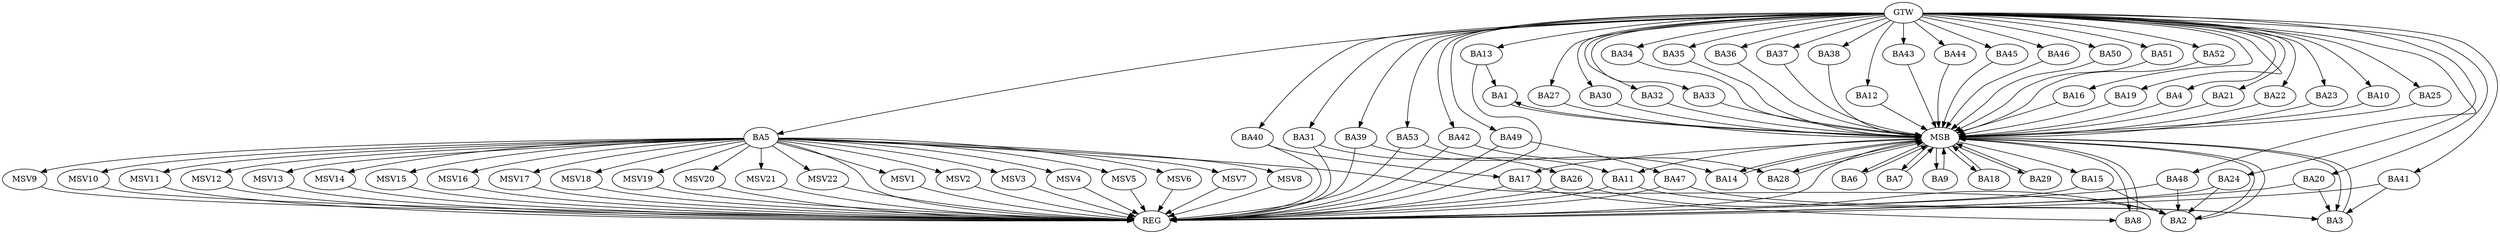 strict digraph G {
  BA1 [ label="BA1" ];
  BA2 [ label="BA2" ];
  BA3 [ label="BA3" ];
  BA4 [ label="BA4" ];
  BA5 [ label="BA5" ];
  BA6 [ label="BA6" ];
  BA7 [ label="BA7" ];
  BA8 [ label="BA8" ];
  BA9 [ label="BA9" ];
  BA10 [ label="BA10" ];
  BA11 [ label="BA11" ];
  BA12 [ label="BA12" ];
  BA13 [ label="BA13" ];
  BA14 [ label="BA14" ];
  BA15 [ label="BA15" ];
  BA16 [ label="BA16" ];
  BA17 [ label="BA17" ];
  BA18 [ label="BA18" ];
  BA19 [ label="BA19" ];
  BA20 [ label="BA20" ];
  BA21 [ label="BA21" ];
  BA22 [ label="BA22" ];
  BA23 [ label="BA23" ];
  BA24 [ label="BA24" ];
  BA25 [ label="BA25" ];
  BA26 [ label="BA26" ];
  BA27 [ label="BA27" ];
  BA28 [ label="BA28" ];
  BA29 [ label="BA29" ];
  BA30 [ label="BA30" ];
  BA31 [ label="BA31" ];
  BA32 [ label="BA32" ];
  BA33 [ label="BA33" ];
  BA34 [ label="BA34" ];
  BA35 [ label="BA35" ];
  BA36 [ label="BA36" ];
  BA37 [ label="BA37" ];
  BA38 [ label="BA38" ];
  BA39 [ label="BA39" ];
  BA40 [ label="BA40" ];
  BA41 [ label="BA41" ];
  BA42 [ label="BA42" ];
  BA43 [ label="BA43" ];
  BA44 [ label="BA44" ];
  BA45 [ label="BA45" ];
  BA46 [ label="BA46" ];
  BA47 [ label="BA47" ];
  BA48 [ label="BA48" ];
  BA49 [ label="BA49" ];
  BA50 [ label="BA50" ];
  BA51 [ label="BA51" ];
  BA52 [ label="BA52" ];
  BA53 [ label="BA53" ];
  GTW [ label="GTW" ];
  REG [ label="REG" ];
  MSB [ label="MSB" ];
  MSV1 [ label="MSV1" ];
  MSV2 [ label="MSV2" ];
  MSV3 [ label="MSV3" ];
  MSV4 [ label="MSV4" ];
  MSV5 [ label="MSV5" ];
  MSV6 [ label="MSV6" ];
  MSV7 [ label="MSV7" ];
  MSV8 [ label="MSV8" ];
  MSV9 [ label="MSV9" ];
  MSV10 [ label="MSV10" ];
  MSV11 [ label="MSV11" ];
  MSV12 [ label="MSV12" ];
  MSV13 [ label="MSV13" ];
  MSV14 [ label="MSV14" ];
  MSV15 [ label="MSV15" ];
  MSV16 [ label="MSV16" ];
  MSV17 [ label="MSV17" ];
  MSV18 [ label="MSV18" ];
  MSV19 [ label="MSV19" ];
  MSV20 [ label="MSV20" ];
  MSV21 [ label="MSV21" ];
  MSV22 [ label="MSV22" ];
  BA5 -> BA2;
  BA11 -> BA3;
  BA13 -> BA1;
  BA15 -> BA2;
  BA17 -> BA8;
  BA20 -> BA3;
  BA24 -> BA2;
  BA26 -> BA2;
  BA31 -> BA11;
  BA39 -> BA14;
  BA40 -> BA17;
  BA41 -> BA3;
  BA42 -> BA28;
  BA47 -> BA3;
  BA48 -> BA2;
  BA49 -> BA47;
  BA53 -> BA26;
  GTW -> BA4;
  GTW -> BA5;
  GTW -> BA10;
  GTW -> BA12;
  GTW -> BA13;
  GTW -> BA16;
  GTW -> BA19;
  GTW -> BA20;
  GTW -> BA21;
  GTW -> BA22;
  GTW -> BA23;
  GTW -> BA24;
  GTW -> BA25;
  GTW -> BA27;
  GTW -> BA30;
  GTW -> BA31;
  GTW -> BA32;
  GTW -> BA33;
  GTW -> BA34;
  GTW -> BA35;
  GTW -> BA36;
  GTW -> BA37;
  GTW -> BA38;
  GTW -> BA39;
  GTW -> BA40;
  GTW -> BA41;
  GTW -> BA42;
  GTW -> BA43;
  GTW -> BA44;
  GTW -> BA45;
  GTW -> BA46;
  GTW -> BA48;
  GTW -> BA49;
  GTW -> BA50;
  GTW -> BA51;
  GTW -> BA52;
  GTW -> BA53;
  BA5 -> REG;
  BA11 -> REG;
  BA13 -> REG;
  BA15 -> REG;
  BA17 -> REG;
  BA20 -> REG;
  BA24 -> REG;
  BA26 -> REG;
  BA31 -> REG;
  BA39 -> REG;
  BA40 -> REG;
  BA41 -> REG;
  BA42 -> REG;
  BA47 -> REG;
  BA48 -> REG;
  BA49 -> REG;
  BA53 -> REG;
  BA1 -> MSB;
  MSB -> BA2;
  MSB -> REG;
  BA2 -> MSB;
  MSB -> BA1;
  BA3 -> MSB;
  BA4 -> MSB;
  BA6 -> MSB;
  MSB -> BA3;
  BA7 -> MSB;
  BA8 -> MSB;
  MSB -> BA6;
  BA9 -> MSB;
  BA10 -> MSB;
  MSB -> BA8;
  BA12 -> MSB;
  BA14 -> MSB;
  BA16 -> MSB;
  MSB -> BA14;
  BA18 -> MSB;
  BA19 -> MSB;
  BA21 -> MSB;
  BA22 -> MSB;
  MSB -> BA7;
  BA23 -> MSB;
  BA25 -> MSB;
  MSB -> BA9;
  BA27 -> MSB;
  MSB -> BA17;
  BA28 -> MSB;
  BA29 -> MSB;
  BA30 -> MSB;
  MSB -> BA15;
  BA32 -> MSB;
  BA33 -> MSB;
  MSB -> BA29;
  BA34 -> MSB;
  BA35 -> MSB;
  BA36 -> MSB;
  BA37 -> MSB;
  BA38 -> MSB;
  BA43 -> MSB;
  MSB -> BA18;
  BA44 -> MSB;
  BA45 -> MSB;
  BA46 -> MSB;
  MSB -> BA28;
  BA50 -> MSB;
  BA51 -> MSB;
  MSB -> BA11;
  BA52 -> MSB;
  BA5 -> MSV1;
  BA5 -> MSV2;
  BA5 -> MSV3;
  BA5 -> MSV4;
  BA5 -> MSV5;
  MSV1 -> REG;
  MSV2 -> REG;
  MSV3 -> REG;
  MSV4 -> REG;
  MSV5 -> REG;
  BA5 -> MSV6;
  BA5 -> MSV7;
  BA5 -> MSV8;
  MSV6 -> REG;
  MSV7 -> REG;
  MSV8 -> REG;
  BA5 -> MSV9;
  BA5 -> MSV10;
  MSV9 -> REG;
  MSV10 -> REG;
  BA5 -> MSV11;
  BA5 -> MSV12;
  BA5 -> MSV13;
  BA5 -> MSV14;
  MSV11 -> REG;
  MSV12 -> REG;
  MSV13 -> REG;
  MSV14 -> REG;
  BA5 -> MSV15;
  MSV15 -> REG;
  BA5 -> MSV16;
  BA5 -> MSV17;
  BA5 -> MSV18;
  BA5 -> MSV19;
  MSV16 -> REG;
  MSV17 -> REG;
  MSV18 -> REG;
  MSV19 -> REG;
  BA5 -> MSV20;
  BA5 -> MSV21;
  BA5 -> MSV22;
  MSV20 -> REG;
  MSV21 -> REG;
  MSV22 -> REG;
}

